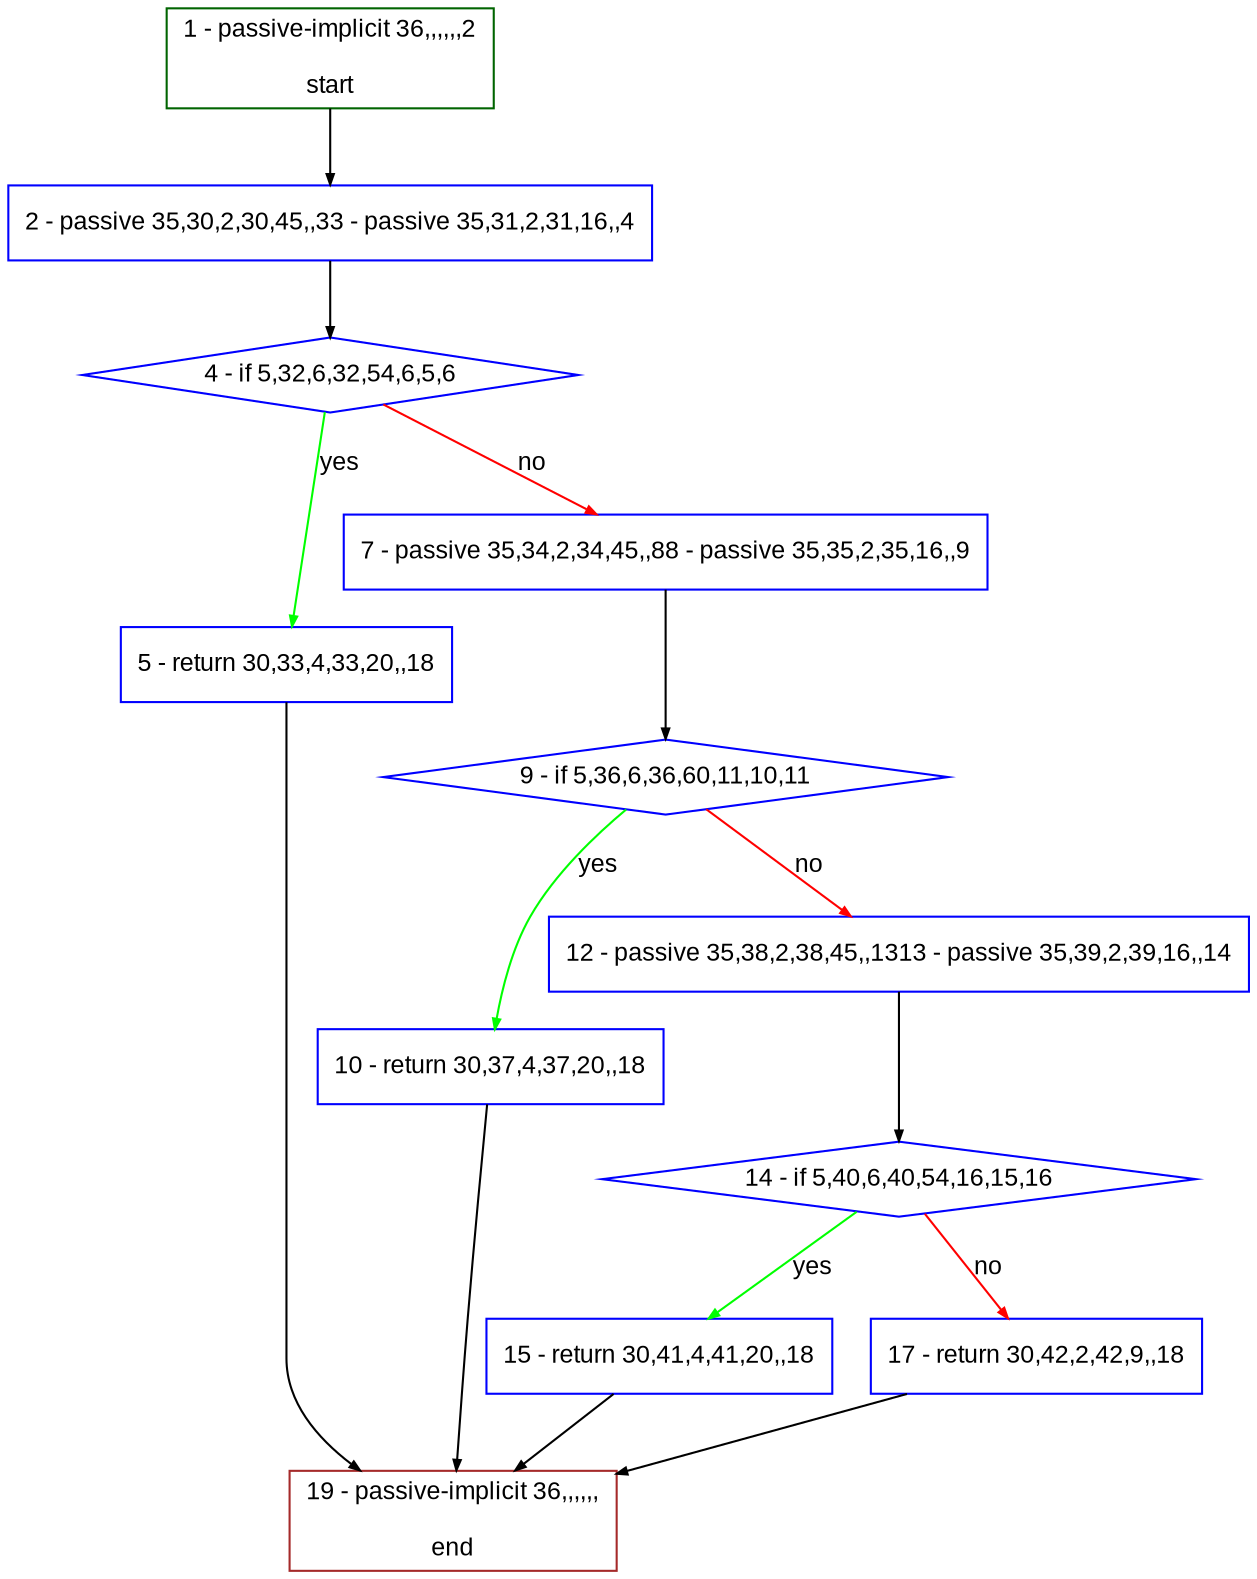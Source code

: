 digraph "" {
  graph [bgcolor="white", fillcolor="#FFFFCC", pack="true", packmode="clust", fontname="Arial", label="", fontsize="12", compound="true", style="rounded,filled"];
  node [node_initialized="no", fillcolor="white", fontname="Arial", label="", color="grey", fontsize="12", fixedsize="false", compound="true", shape="rectangle", style="filled"];
  edge [arrowtail="none", lhead="", fontcolor="black", fontname="Arial", label="", color="black", fontsize="12", arrowhead="normal", arrowsize="0.5", compound="true", ltail="", dir="forward"];
  __N1 [fillcolor="#ffffff", label="2 - passive 35,30,2,30,45,,33 - passive 35,31,2,31,16,,4", color="#0000ff", shape="box", style="filled"];
  __N2 [fillcolor="#ffffff", label="1 - passive-implicit 36,,,,,,2\n\nstart", color="#006400", shape="box", style="filled"];
  __N3 [fillcolor="#ffffff", label="4 - if 5,32,6,32,54,6,5,6", color="#0000ff", shape="diamond", style="filled"];
  __N4 [fillcolor="#ffffff", label="5 - return 30,33,4,33,20,,18", color="#0000ff", shape="box", style="filled"];
  __N5 [fillcolor="#ffffff", label="7 - passive 35,34,2,34,45,,88 - passive 35,35,2,35,16,,9", color="#0000ff", shape="box", style="filled"];
  __N6 [fillcolor="#ffffff", label="19 - passive-implicit 36,,,,,,\n\nend", color="#a52a2a", shape="box", style="filled"];
  __N7 [fillcolor="#ffffff", label="9 - if 5,36,6,36,60,11,10,11", color="#0000ff", shape="diamond", style="filled"];
  __N8 [fillcolor="#ffffff", label="10 - return 30,37,4,37,20,,18", color="#0000ff", shape="box", style="filled"];
  __N9 [fillcolor="#ffffff", label="12 - passive 35,38,2,38,45,,1313 - passive 35,39,2,39,16,,14", color="#0000ff", shape="box", style="filled"];
  __N10 [fillcolor="#ffffff", label="14 - if 5,40,6,40,54,16,15,16", color="#0000ff", shape="diamond", style="filled"];
  __N11 [fillcolor="#ffffff", label="15 - return 30,41,4,41,20,,18", color="#0000ff", shape="box", style="filled"];
  __N12 [fillcolor="#ffffff", label="17 - return 30,42,2,42,9,,18", color="#0000ff", shape="box", style="filled"];
  __N2 -> __N1 [arrowtail="none", color="#000000", label="", arrowhead="normal", dir="forward"];
  __N1 -> __N3 [arrowtail="none", color="#000000", label="", arrowhead="normal", dir="forward"];
  __N3 -> __N4 [arrowtail="none", color="#00ff00", label="yes", arrowhead="normal", dir="forward"];
  __N3 -> __N5 [arrowtail="none", color="#ff0000", label="no", arrowhead="normal", dir="forward"];
  __N4 -> __N6 [arrowtail="none", color="#000000", label="", arrowhead="normal", dir="forward"];
  __N5 -> __N7 [arrowtail="none", color="#000000", label="", arrowhead="normal", dir="forward"];
  __N7 -> __N8 [arrowtail="none", color="#00ff00", label="yes", arrowhead="normal", dir="forward"];
  __N7 -> __N9 [arrowtail="none", color="#ff0000", label="no", arrowhead="normal", dir="forward"];
  __N8 -> __N6 [arrowtail="none", color="#000000", label="", arrowhead="normal", dir="forward"];
  __N9 -> __N10 [arrowtail="none", color="#000000", label="", arrowhead="normal", dir="forward"];
  __N10 -> __N11 [arrowtail="none", color="#00ff00", label="yes", arrowhead="normal", dir="forward"];
  __N10 -> __N12 [arrowtail="none", color="#ff0000", label="no", arrowhead="normal", dir="forward"];
  __N11 -> __N6 [arrowtail="none", color="#000000", label="", arrowhead="normal", dir="forward"];
  __N12 -> __N6 [arrowtail="none", color="#000000", label="", arrowhead="normal", dir="forward"];
}
